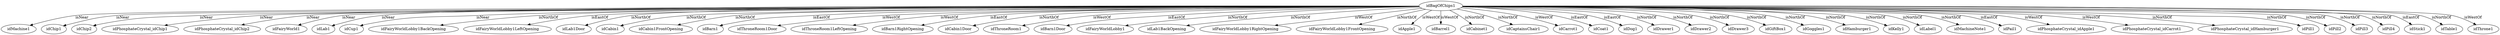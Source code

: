 strict digraph  {
idBagOfChips1 [node_type=entity_node];
idMachine1 [node_type=entity_node];
idChip1 [node_type=entity_node];
idChip2 [node_type=entity_node];
idPhosphateCrystal_idChip1 [node_type=entity_node];
idPhosphateCrystal_idChip2 [node_type=entity_node];
idFairyWorld1 [node_type=entity_node];
idLab1 [node_type=entity_node];
idCup1 [node_type=entity_node];
idFairyWorldLobby1BackOpening [node_type=entity_node];
idFairyWorldLobby1LeftOpening [node_type=entity_node];
idLab1Door [node_type=entity_node];
idCabin1 [node_type=entity_node];
idCabin1FrontOpening [node_type=entity_node];
idBarn1 [node_type=entity_node];
idThroneRoom1Door [node_type=entity_node];
idThroneRoom1LeftOpening [node_type=entity_node];
idBarn1RightOpening [node_type=entity_node];
idCabin1Door [node_type=entity_node];
idThroneRoom1 [node_type=entity_node];
idBarn1Door [node_type=entity_node];
idFairyWorldLobby1 [node_type=entity_node];
idLab1BackOpening [node_type=entity_node];
idFairyWorldLobby1RightOpening [node_type=entity_node];
idFairyWorldLobby1FrontOpening [node_type=entity_node];
idApple1 [node_type=entity_node];
idBarrel1 [node_type=entity_node];
idCabinet1 [node_type=entity_node];
idCaptainsChair1 [node_type=entity_node];
idCarrot1 [node_type=entity_node];
idCoat1 [node_type=entity_node];
idDog1 [node_type=entity_node];
idDrawer1 [node_type=entity_node];
idDrawer2 [node_type=entity_node];
idDrawer3 [node_type=entity_node];
idGiftBox1 [node_type=entity_node];
idGoggles1 [node_type=entity_node];
idHamburger1 [node_type=entity_node];
idKelly1 [node_type=entity_node];
idLabel1 [node_type=entity_node];
idMachineNote1 [node_type=entity_node];
idPail1 [node_type=entity_node];
idPhosphateCrystal_idApple1 [node_type=entity_node];
idPhosphateCrystal_idCarrot1 [node_type=entity_node];
idPhosphateCrystal_idHamburger1 [node_type=entity_node];
idPill1 [node_type=entity_node];
idPill2 [node_type=entity_node];
idPill3 [node_type=entity_node];
idPill4 [node_type=entity_node];
idStick1 [node_type=entity_node];
idTable1 [node_type=entity_node];
idThrone1 [node_type=entity_node];
idBagOfChips1 -> idMachine1  [edge_type=relationship, label=isNear];
idBagOfChips1 -> idChip1  [edge_type=relationship, label=isNear];
idBagOfChips1 -> idChip2  [edge_type=relationship, label=isNear];
idBagOfChips1 -> idPhosphateCrystal_idChip1  [edge_type=relationship, label=isNear];
idBagOfChips1 -> idPhosphateCrystal_idChip2  [edge_type=relationship, label=isNear];
idBagOfChips1 -> idFairyWorld1  [edge_type=relationship, label=isNear];
idBagOfChips1 -> idLab1  [edge_type=relationship, label=isNear];
idBagOfChips1 -> idCup1  [edge_type=relationship, label=isNear];
idBagOfChips1 -> idFairyWorldLobby1BackOpening  [edge_type=relationship, label=isNorthOf];
idBagOfChips1 -> idFairyWorldLobby1LeftOpening  [edge_type=relationship, label=isEastOf];
idBagOfChips1 -> idLab1Door  [edge_type=relationship, label=isNorthOf];
idBagOfChips1 -> idCabin1  [edge_type=relationship, label=isNorthOf];
idBagOfChips1 -> idCabin1FrontOpening  [edge_type=relationship, label=isNorthOf];
idBagOfChips1 -> idBarn1  [edge_type=relationship, label=isEastOf];
idBagOfChips1 -> idThroneRoom1Door  [edge_type=relationship, label=isWestOf];
idBagOfChips1 -> idThroneRoom1LeftOpening  [edge_type=relationship, label=isWestOf];
idBagOfChips1 -> idBarn1RightOpening  [edge_type=relationship, label=isEastOf];
idBagOfChips1 -> idCabin1Door  [edge_type=relationship, label=isNorthOf];
idBagOfChips1 -> idThroneRoom1  [edge_type=relationship, label=isWestOf];
idBagOfChips1 -> idBarn1Door  [edge_type=relationship, label=isEastOf];
idBagOfChips1 -> idFairyWorldLobby1  [edge_type=relationship, label=isNorthOf];
idBagOfChips1 -> idLab1BackOpening  [edge_type=relationship, label=isNorthOf];
idBagOfChips1 -> idFairyWorldLobby1RightOpening  [edge_type=relationship, label=isWestOf];
idBagOfChips1 -> idFairyWorldLobby1FrontOpening  [edge_type=relationship, label=isNorthOf];
idBagOfChips1 -> idApple1  [edge_type=relationship, label=isWestOf];
idBagOfChips1 -> idBarrel1  [edge_type=relationship, label=isWestOf];
idBagOfChips1 -> idCabinet1  [edge_type=relationship, label=isNorthOf];
idBagOfChips1 -> idCaptainsChair1  [edge_type=relationship, label=isNorthOf];
idBagOfChips1 -> idCarrot1  [edge_type=relationship, label=isWestOf];
idBagOfChips1 -> idCoat1  [edge_type=relationship, label=isEastOf];
idBagOfChips1 -> idDog1  [edge_type=relationship, label=isEastOf];
idBagOfChips1 -> idDrawer1  [edge_type=relationship, label=isNorthOf];
idBagOfChips1 -> idDrawer2  [edge_type=relationship, label=isNorthOf];
idBagOfChips1 -> idDrawer3  [edge_type=relationship, label=isNorthOf];
idBagOfChips1 -> idGiftBox1  [edge_type=relationship, label=isNorthOf];
idBagOfChips1 -> idGoggles1  [edge_type=relationship, label=isNorthOf];
idBagOfChips1 -> idHamburger1  [edge_type=relationship, label=isNorthOf];
idBagOfChips1 -> idKelly1  [edge_type=relationship, label=isNorthOf];
idBagOfChips1 -> idLabel1  [edge_type=relationship, label=isNorthOf];
idBagOfChips1 -> idMachineNote1  [edge_type=relationship, label=isNorthOf];
idBagOfChips1 -> idPail1  [edge_type=relationship, label=isEastOf];
idBagOfChips1 -> idPhosphateCrystal_idApple1  [edge_type=relationship, label=isWestOf];
idBagOfChips1 -> idPhosphateCrystal_idCarrot1  [edge_type=relationship, label=isWestOf];
idBagOfChips1 -> idPhosphateCrystal_idHamburger1  [edge_type=relationship, label=isNorthOf];
idBagOfChips1 -> idPill1  [edge_type=relationship, label=isNorthOf];
idBagOfChips1 -> idPill2  [edge_type=relationship, label=isNorthOf];
idBagOfChips1 -> idPill3  [edge_type=relationship, label=isNorthOf];
idBagOfChips1 -> idPill4  [edge_type=relationship, label=isNorthOf];
idBagOfChips1 -> idStick1  [edge_type=relationship, label=isEastOf];
idBagOfChips1 -> idTable1  [edge_type=relationship, label=isNorthOf];
idBagOfChips1 -> idThrone1  [edge_type=relationship, label=isWestOf];
}
